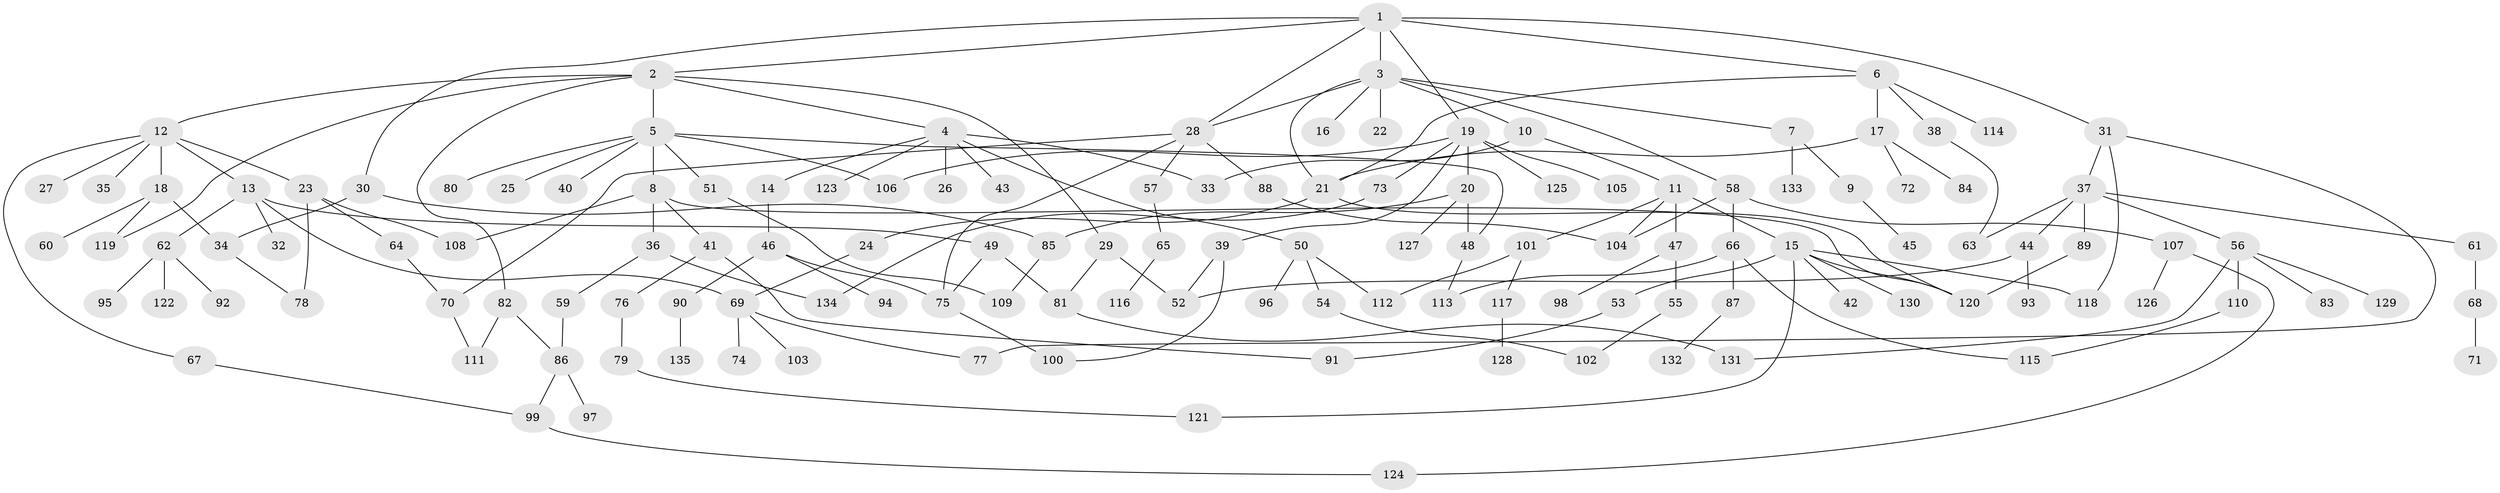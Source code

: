 // coarse degree distribution, {8: 0.03125, 7: 0.03125, 6: 0.052083333333333336, 5: 0.03125, 2: 0.2916666666666667, 3: 0.16666666666666666, 10: 0.010416666666666666, 4: 0.07291666666666667, 1: 0.3020833333333333, 9: 0.010416666666666666}
// Generated by graph-tools (version 1.1) at 2025/23/03/03/25 07:23:34]
// undirected, 135 vertices, 174 edges
graph export_dot {
graph [start="1"]
  node [color=gray90,style=filled];
  1;
  2;
  3;
  4;
  5;
  6;
  7;
  8;
  9;
  10;
  11;
  12;
  13;
  14;
  15;
  16;
  17;
  18;
  19;
  20;
  21;
  22;
  23;
  24;
  25;
  26;
  27;
  28;
  29;
  30;
  31;
  32;
  33;
  34;
  35;
  36;
  37;
  38;
  39;
  40;
  41;
  42;
  43;
  44;
  45;
  46;
  47;
  48;
  49;
  50;
  51;
  52;
  53;
  54;
  55;
  56;
  57;
  58;
  59;
  60;
  61;
  62;
  63;
  64;
  65;
  66;
  67;
  68;
  69;
  70;
  71;
  72;
  73;
  74;
  75;
  76;
  77;
  78;
  79;
  80;
  81;
  82;
  83;
  84;
  85;
  86;
  87;
  88;
  89;
  90;
  91;
  92;
  93;
  94;
  95;
  96;
  97;
  98;
  99;
  100;
  101;
  102;
  103;
  104;
  105;
  106;
  107;
  108;
  109;
  110;
  111;
  112;
  113;
  114;
  115;
  116;
  117;
  118;
  119;
  120;
  121;
  122;
  123;
  124;
  125;
  126;
  127;
  128;
  129;
  130;
  131;
  132;
  133;
  134;
  135;
  1 -- 2;
  1 -- 3;
  1 -- 6;
  1 -- 19;
  1 -- 28;
  1 -- 30;
  1 -- 31;
  2 -- 4;
  2 -- 5;
  2 -- 12;
  2 -- 29;
  2 -- 82;
  2 -- 119;
  3 -- 7;
  3 -- 10;
  3 -- 16;
  3 -- 21;
  3 -- 22;
  3 -- 58;
  3 -- 28;
  4 -- 14;
  4 -- 26;
  4 -- 43;
  4 -- 50;
  4 -- 123;
  4 -- 33;
  5 -- 8;
  5 -- 25;
  5 -- 40;
  5 -- 51;
  5 -- 80;
  5 -- 106;
  5 -- 48;
  6 -- 17;
  6 -- 38;
  6 -- 114;
  6 -- 21;
  7 -- 9;
  7 -- 133;
  8 -- 36;
  8 -- 41;
  8 -- 108;
  8 -- 120;
  9 -- 45;
  10 -- 11;
  10 -- 33;
  11 -- 15;
  11 -- 47;
  11 -- 101;
  11 -- 104;
  12 -- 13;
  12 -- 18;
  12 -- 23;
  12 -- 27;
  12 -- 35;
  12 -- 67;
  13 -- 32;
  13 -- 49;
  13 -- 62;
  13 -- 69;
  14 -- 46;
  15 -- 42;
  15 -- 53;
  15 -- 118;
  15 -- 130;
  15 -- 121;
  15 -- 120;
  17 -- 72;
  17 -- 84;
  17 -- 21;
  18 -- 34;
  18 -- 60;
  18 -- 119;
  19 -- 20;
  19 -- 39;
  19 -- 73;
  19 -- 105;
  19 -- 106;
  19 -- 125;
  20 -- 48;
  20 -- 127;
  20 -- 85;
  21 -- 24;
  21 -- 120;
  23 -- 64;
  23 -- 108;
  23 -- 78;
  24 -- 69;
  28 -- 57;
  28 -- 70;
  28 -- 75;
  28 -- 88;
  29 -- 52;
  29 -- 81;
  30 -- 85;
  30 -- 34;
  31 -- 37;
  31 -- 118;
  31 -- 77;
  34 -- 78;
  36 -- 59;
  36 -- 134;
  37 -- 44;
  37 -- 56;
  37 -- 61;
  37 -- 89;
  37 -- 63;
  38 -- 63;
  39 -- 100;
  39 -- 52;
  41 -- 76;
  41 -- 91;
  44 -- 93;
  44 -- 52;
  46 -- 90;
  46 -- 94;
  46 -- 75;
  47 -- 55;
  47 -- 98;
  48 -- 113;
  49 -- 81;
  49 -- 75;
  50 -- 54;
  50 -- 96;
  50 -- 112;
  51 -- 109;
  53 -- 91;
  54 -- 102;
  55 -- 102;
  56 -- 83;
  56 -- 110;
  56 -- 129;
  56 -- 131;
  57 -- 65;
  58 -- 66;
  58 -- 107;
  58 -- 104;
  59 -- 86;
  61 -- 68;
  62 -- 92;
  62 -- 95;
  62 -- 122;
  64 -- 70;
  65 -- 116;
  66 -- 87;
  66 -- 113;
  66 -- 115;
  67 -- 99;
  68 -- 71;
  69 -- 74;
  69 -- 77;
  69 -- 103;
  70 -- 111;
  73 -- 134;
  75 -- 100;
  76 -- 79;
  79 -- 121;
  81 -- 131;
  82 -- 86;
  82 -- 111;
  85 -- 109;
  86 -- 97;
  86 -- 99;
  87 -- 132;
  88 -- 104;
  89 -- 120;
  90 -- 135;
  99 -- 124;
  101 -- 112;
  101 -- 117;
  107 -- 126;
  107 -- 124;
  110 -- 115;
  117 -- 128;
}
